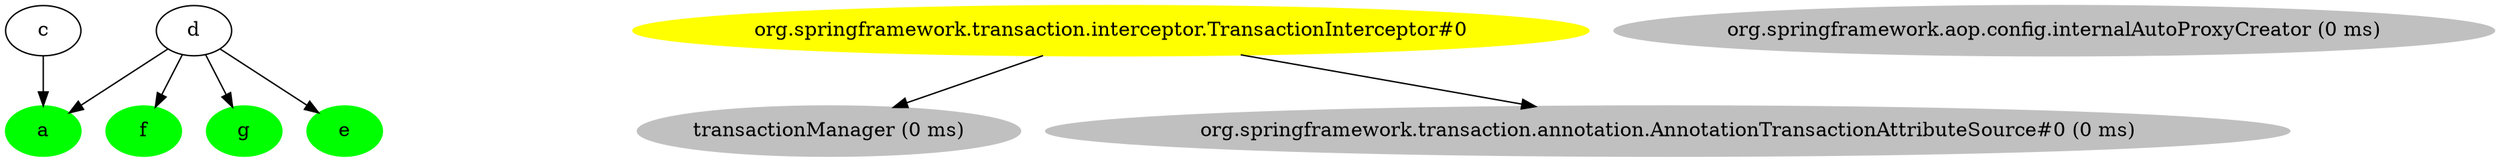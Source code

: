 digraph g {
  d[label="d" ]
  c[label="c" ]
  org_springframework_transaction_interceptor_TransactionInterceptor_0[label="org.springframework.transaction.interceptor.TransactionInterceptor#0" style=filled color=yellow]
  a[label="a" style=filled color=green]
  f[label="f" style=filled color=green]
  g[label="g" style=filled color=green]
  e[label="e" style=filled color=green]
  transactionManager[label="transactionManager (0 ms)" style=filled color=grey]
  org_springframework_transaction_annotation_AnnotationTransactionAttributeSource_0[label="org.springframework.transaction.annotation.AnnotationTransactionAttributeSource#0 (0 ms)" style=filled color=grey]
  org_springframework_aop_config_internalAutoProxyCreator[label="org.springframework.aop.config.internalAutoProxyCreator (0 ms)" style=filled color=grey]
  d -> a []
  d -> f []
  d -> g []
  d -> e []
  c -> a []
  org_springframework_transaction_interceptor_TransactionInterceptor_0 -> transactionManager []
  org_springframework_transaction_interceptor_TransactionInterceptor_0 -> org_springframework_transaction_annotation_AnnotationTransactionAttributeSource_0 []
}
